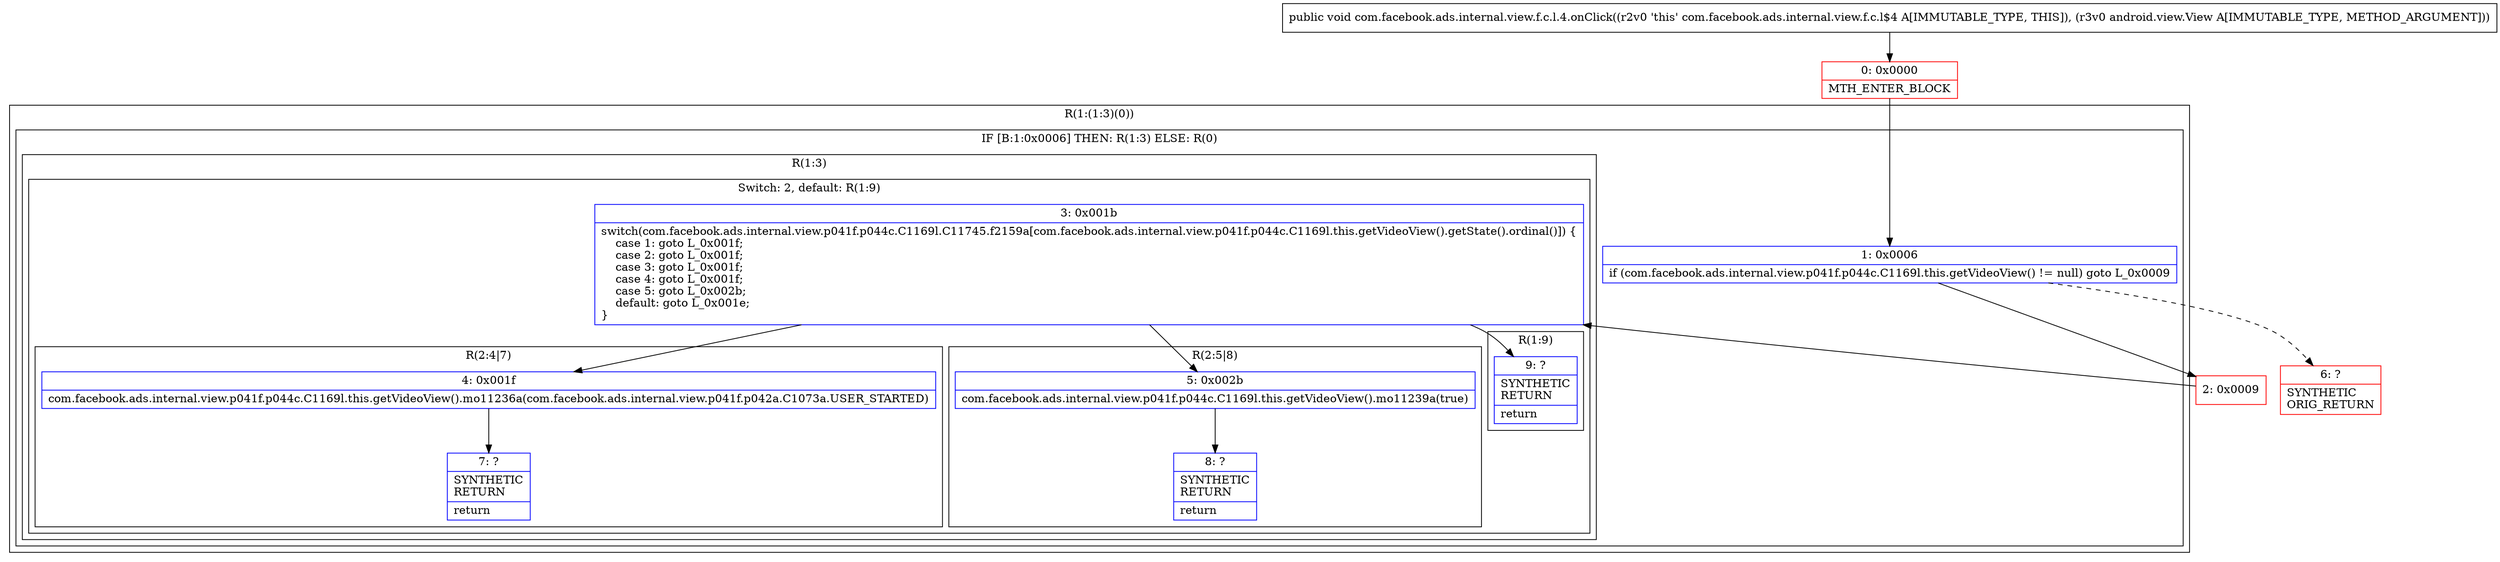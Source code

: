 digraph "CFG forcom.facebook.ads.internal.view.f.c.l.4.onClick(Landroid\/view\/View;)V" {
subgraph cluster_Region_433566588 {
label = "R(1:(1:3)(0))";
node [shape=record,color=blue];
subgraph cluster_IfRegion_1076870132 {
label = "IF [B:1:0x0006] THEN: R(1:3) ELSE: R(0)";
node [shape=record,color=blue];
Node_1 [shape=record,label="{1\:\ 0x0006|if (com.facebook.ads.internal.view.p041f.p044c.C1169l.this.getVideoView() != null) goto L_0x0009\l}"];
subgraph cluster_Region_1427233608 {
label = "R(1:3)";
node [shape=record,color=blue];
subgraph cluster_SwitchRegion_806599276 {
label = "Switch: 2, default: R(1:9)";
node [shape=record,color=blue];
Node_3 [shape=record,label="{3\:\ 0x001b|switch(com.facebook.ads.internal.view.p041f.p044c.C1169l.C11745.f2159a[com.facebook.ads.internal.view.p041f.p044c.C1169l.this.getVideoView().getState().ordinal()]) \{\l    case 1: goto L_0x001f;\l    case 2: goto L_0x001f;\l    case 3: goto L_0x001f;\l    case 4: goto L_0x001f;\l    case 5: goto L_0x002b;\l    default: goto L_0x001e;\l\}\l}"];
subgraph cluster_Region_352039745 {
label = "R(2:4|7)";
node [shape=record,color=blue];
Node_4 [shape=record,label="{4\:\ 0x001f|com.facebook.ads.internal.view.p041f.p044c.C1169l.this.getVideoView().mo11236a(com.facebook.ads.internal.view.p041f.p042a.C1073a.USER_STARTED)\l}"];
Node_7 [shape=record,label="{7\:\ ?|SYNTHETIC\lRETURN\l|return\l}"];
}
subgraph cluster_Region_691427889 {
label = "R(2:5|8)";
node [shape=record,color=blue];
Node_5 [shape=record,label="{5\:\ 0x002b|com.facebook.ads.internal.view.p041f.p044c.C1169l.this.getVideoView().mo11239a(true)\l}"];
Node_8 [shape=record,label="{8\:\ ?|SYNTHETIC\lRETURN\l|return\l}"];
}
subgraph cluster_Region_1915097028 {
label = "R(1:9)";
node [shape=record,color=blue];
Node_9 [shape=record,label="{9\:\ ?|SYNTHETIC\lRETURN\l|return\l}"];
}
}
}
subgraph cluster_Region_1607142198 {
label = "R(0)";
node [shape=record,color=blue];
}
}
}
Node_0 [shape=record,color=red,label="{0\:\ 0x0000|MTH_ENTER_BLOCK\l}"];
Node_2 [shape=record,color=red,label="{2\:\ 0x0009}"];
Node_6 [shape=record,color=red,label="{6\:\ ?|SYNTHETIC\lORIG_RETURN\l}"];
MethodNode[shape=record,label="{public void com.facebook.ads.internal.view.f.c.l.4.onClick((r2v0 'this' com.facebook.ads.internal.view.f.c.l$4 A[IMMUTABLE_TYPE, THIS]), (r3v0 android.view.View A[IMMUTABLE_TYPE, METHOD_ARGUMENT])) }"];
MethodNode -> Node_0;
Node_1 -> Node_2;
Node_1 -> Node_6[style=dashed];
Node_3 -> Node_4;
Node_3 -> Node_5;
Node_3 -> Node_9;
Node_4 -> Node_7;
Node_5 -> Node_8;
Node_0 -> Node_1;
Node_2 -> Node_3;
}

